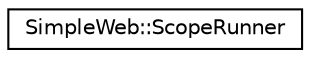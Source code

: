 digraph "Graphical Class Hierarchy"
{
  edge [fontname="Helvetica",fontsize="10",labelfontname="Helvetica",labelfontsize="10"];
  node [fontname="Helvetica",fontsize="10",shape=record];
  rankdir="LR";
  Node1 [label="SimpleWeb::ScopeRunner",height=0.2,width=0.4,color="black", fillcolor="white", style="filled",URL="$classSimpleWeb_1_1ScopeRunner.html",tooltip="Makes it possible to for instance cancel Asio handlers without stopping asio::io_service. "];
}
